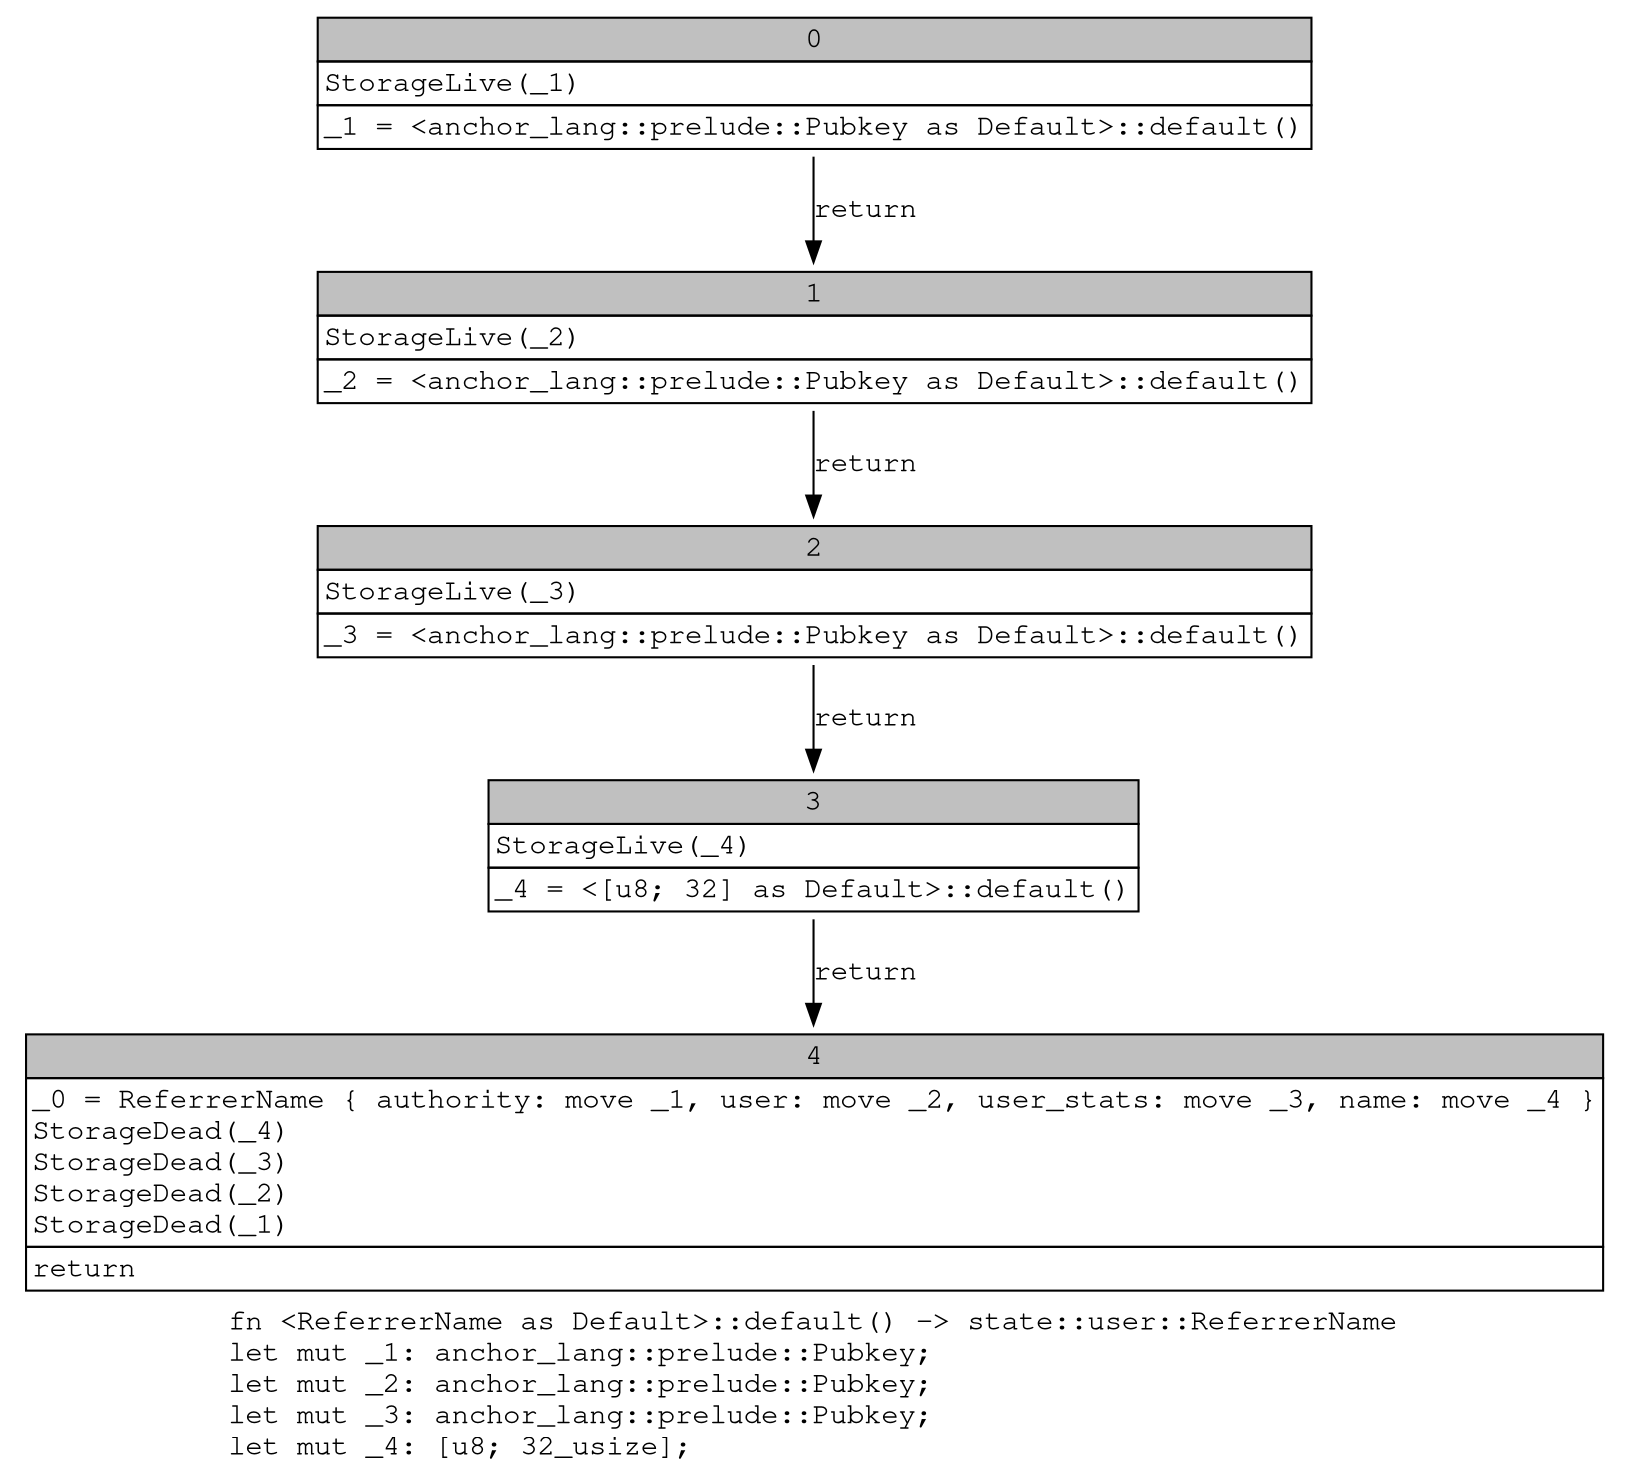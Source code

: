 digraph Mir_0_18833 {
    graph [fontname="Courier, monospace"];
    node [fontname="Courier, monospace"];
    edge [fontname="Courier, monospace"];
    label=<fn &lt;ReferrerName as Default&gt;::default() -&gt; state::user::ReferrerName<br align="left"/>let mut _1: anchor_lang::prelude::Pubkey;<br align="left"/>let mut _2: anchor_lang::prelude::Pubkey;<br align="left"/>let mut _3: anchor_lang::prelude::Pubkey;<br align="left"/>let mut _4: [u8; 32_usize];<br align="left"/>>;
    bb0__0_18833 [shape="none", label=<<table border="0" cellborder="1" cellspacing="0"><tr><td bgcolor="gray" align="center" colspan="1">0</td></tr><tr><td align="left" balign="left">StorageLive(_1)<br/></td></tr><tr><td align="left">_1 = &lt;anchor_lang::prelude::Pubkey as Default&gt;::default()</td></tr></table>>];
    bb1__0_18833 [shape="none", label=<<table border="0" cellborder="1" cellspacing="0"><tr><td bgcolor="gray" align="center" colspan="1">1</td></tr><tr><td align="left" balign="left">StorageLive(_2)<br/></td></tr><tr><td align="left">_2 = &lt;anchor_lang::prelude::Pubkey as Default&gt;::default()</td></tr></table>>];
    bb2__0_18833 [shape="none", label=<<table border="0" cellborder="1" cellspacing="0"><tr><td bgcolor="gray" align="center" colspan="1">2</td></tr><tr><td align="left" balign="left">StorageLive(_3)<br/></td></tr><tr><td align="left">_3 = &lt;anchor_lang::prelude::Pubkey as Default&gt;::default()</td></tr></table>>];
    bb3__0_18833 [shape="none", label=<<table border="0" cellborder="1" cellspacing="0"><tr><td bgcolor="gray" align="center" colspan="1">3</td></tr><tr><td align="left" balign="left">StorageLive(_4)<br/></td></tr><tr><td align="left">_4 = &lt;[u8; 32] as Default&gt;::default()</td></tr></table>>];
    bb4__0_18833 [shape="none", label=<<table border="0" cellborder="1" cellspacing="0"><tr><td bgcolor="gray" align="center" colspan="1">4</td></tr><tr><td align="left" balign="left">_0 = ReferrerName { authority: move _1, user: move _2, user_stats: move _3, name: move _4 }<br/>StorageDead(_4)<br/>StorageDead(_3)<br/>StorageDead(_2)<br/>StorageDead(_1)<br/></td></tr><tr><td align="left">return</td></tr></table>>];
    bb0__0_18833 -> bb1__0_18833 [label="return"];
    bb1__0_18833 -> bb2__0_18833 [label="return"];
    bb2__0_18833 -> bb3__0_18833 [label="return"];
    bb3__0_18833 -> bb4__0_18833 [label="return"];
}
